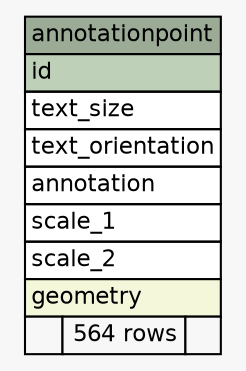 // dot 2.38.0 on Linux 4.8.0-42-generic
// SchemaSpy rev 590
digraph "annotationpoint" {
  graph [
    rankdir="RL"
    bgcolor="#f7f7f7"
    nodesep="0.18"
    ranksep="0.46"
    fontname="Helvetica"
    fontsize="11"
  ];
  node [
    fontname="Helvetica"
    fontsize="11"
    shape="plaintext"
  ];
  edge [
    arrowsize="0.8"
  ];
  "annotationpoint" [
    label=<
    <TABLE BORDER="0" CELLBORDER="1" CELLSPACING="0" BGCOLOR="#ffffff">
      <TR><TD COLSPAN="3" BGCOLOR="#9bab96" ALIGN="CENTER">annotationpoint</TD></TR>
      <TR><TD PORT="id" COLSPAN="3" BGCOLOR="#bed1b8" ALIGN="LEFT">id</TD></TR>
      <TR><TD PORT="text_size" COLSPAN="3" ALIGN="LEFT">text_size</TD></TR>
      <TR><TD PORT="text_orientation" COLSPAN="3" ALIGN="LEFT">text_orientation</TD></TR>
      <TR><TD PORT="annotation" COLSPAN="3" ALIGN="LEFT">annotation</TD></TR>
      <TR><TD PORT="scale_1" COLSPAN="3" ALIGN="LEFT">scale_1</TD></TR>
      <TR><TD PORT="scale_2" COLSPAN="3" ALIGN="LEFT">scale_2</TD></TR>
      <TR><TD PORT="geometry" COLSPAN="3" BGCOLOR="#f4f7da" ALIGN="LEFT">geometry</TD></TR>
      <TR><TD ALIGN="LEFT" BGCOLOR="#f7f7f7">  </TD><TD ALIGN="RIGHT" BGCOLOR="#f7f7f7">564 rows</TD><TD ALIGN="RIGHT" BGCOLOR="#f7f7f7">  </TD></TR>
    </TABLE>>
    URL="tables/annotationpoint.html"
    tooltip="annotationpoint"
  ];
}
